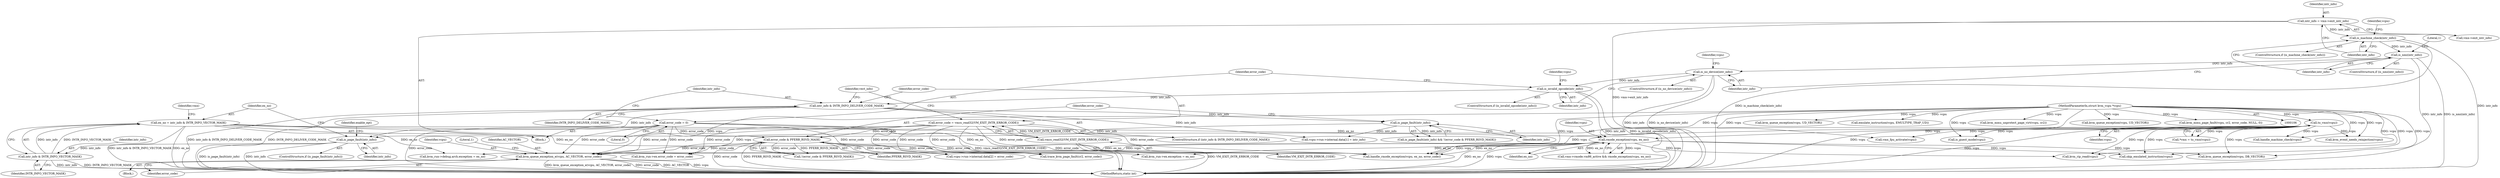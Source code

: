 digraph "0_linux_ef85b67385436ddc1998f45f1d6a210f935b3388@pointer" {
"1000319" [label="(Call,kvm_queue_exception_e(vcpu, AC_VECTOR, error_code))"];
"1000112" [label="(Call,to_vmx(vcpu))"];
"1000107" [label="(MethodParameterIn,struct kvm_vcpu *vcpu)"];
"1000307" [label="(Call,rmode_exception(vcpu, ex_no))"];
"1000295" [label="(Call,ex_no = intr_info & INTR_INFO_VECTOR_MASK)"];
"1000297" [label="(Call,intr_info & INTR_INFO_VECTOR_MASK)"];
"1000270" [label="(Call,is_page_fault(intr_info))"];
"1000188" [label="(Call,intr_info & INTR_INFO_DELIVER_CODE_MASK)"];
"1000158" [label="(Call,is_invalid_opcode(intr_info))"];
"1000150" [label="(Call,is_no_device(intr_info))"];
"1000145" [label="(Call,is_nmi(intr_info))"];
"1000139" [label="(Call,is_machine_check(intr_info))"];
"1000133" [label="(Call,intr_info = vmx->exit_intr_info)"];
"1000202" [label="(Call,is_page_fault(intr_info))"];
"1000184" [label="(Call,error_code = 0)"];
"1000205" [label="(Call,error_code & PFERR_RSVD_MASK)"];
"1000191" [label="(Call,error_code = vmcs_read32(VM_EXIT_INTR_ERROR_CODE))"];
"1000193" [label="(Call,vmcs_read32(VM_EXIT_INTR_ERROR_CODE))"];
"1000283" [label="(Call,kvm_event_needs_reinjection(vcpu))"];
"1000201" [label="(Call,is_page_fault(intr_info) && !(error_code & PFERR_RSVD_MASK))"];
"1000444" [label="(Call,kvm_run->ex.error_code = error_code)"];
"1000193" [label="(Call,vmcs_read32(VM_EXIT_INTR_ERROR_CODE))"];
"1000138" [label="(ControlStructure,if (is_machine_check(intr_info)))"];
"1000301" [label="(Call,vmx->rmode.vm86_active && rmode_exception(vcpu, ex_no))"];
"1000206" [label="(Identifier,error_code)"];
"1000204" [label="(Call,!(error_code & PFERR_RSVD_MASK))"];
"1000322" [label="(Identifier,error_code)"];
"1000110" [label="(Call,*vmx = to_vmx(vcpu))"];
"1000153" [label="(Call,vmx_fpu_activate(vcpu))"];
"1000185" [label="(Identifier,error_code)"];
"1000157" [label="(ControlStructure,if (is_invalid_opcode(intr_info)))"];
"1000151" [label="(Identifier,intr_info)"];
"1000187" [label="(ControlStructure,if (intr_info & INTR_INFO_DELIVER_CODE_MASK))"];
"1000179" [label="(Call,kvm_queue_exception(vcpu, UD_VECTOR))"];
"1000148" [label="(Literal,1)"];
"1000107" [label="(MethodParameterIn,struct kvm_vcpu *vcpu)"];
"1000172" [label="(Call,emulate_instruction(vcpu, EMULTYPE_TRAP_UD))"];
"1000158" [label="(Call,is_invalid_opcode(intr_info))"];
"1000296" [label="(Identifier,ex_no)"];
"1000317" [label="(Block,)"];
"1000363" [label="(Call,kvm_queue_exception(vcpu, DB_VECTOR))"];
"1000319" [label="(Call,kvm_queue_exception_e(vcpu, AC_VECTOR, error_code))"];
"1000113" [label="(Identifier,vcpu)"];
"1000145" [label="(Call,is_nmi(intr_info))"];
"1000270" [label="(Call,is_page_fault(intr_info))"];
"1000112" [label="(Call,to_vmx(vcpu))"];
"1000299" [label="(Identifier,INTR_INFO_VECTOR_MASK)"];
"1000274" [label="(Identifier,enable_ept)"];
"1000146" [label="(Identifier,intr_info)"];
"1000298" [label="(Identifier,intr_info)"];
"1000245" [label="(Call,vcpu->run->internal.data[1] = intr_info)"];
"1000324" [label="(Literal,1)"];
"1000162" [label="(Call,is_guest_mode(vcpu))"];
"1000140" [label="(Identifier,intr_info)"];
"1000202" [label="(Call,is_page_fault(intr_info))"];
"1000271" [label="(Identifier,intr_info)"];
"1000194" [label="(Identifier,VM_EXIT_INTR_ERROR_CODE)"];
"1000308" [label="(Identifier,vcpu)"];
"1000198" [label="(Identifier,vect_info)"];
"1000437" [label="(Call,kvm_run->ex.exception = ex_no)"];
"1000407" [label="(Call,kvm_rip_read(vcpu))"];
"1000304" [label="(Identifier,vmx)"];
"1000135" [label="(Call,vmx->exit_intr_info)"];
"1000205" [label="(Call,error_code & PFERR_RSVD_MASK)"];
"1000150" [label="(Call,is_no_device(intr_info))"];
"1000454" [label="(MethodReturn,static int)"];
"1000269" [label="(ControlStructure,if (is_page_fault(intr_info)))"];
"1000188" [label="(Call,intr_info & INTR_INFO_DELIVER_CODE_MASK)"];
"1000133" [label="(Call,intr_info = vmx->exit_intr_info)"];
"1000307" [label="(Call,rmode_exception(vcpu, ex_no))"];
"1000149" [label="(ControlStructure,if (is_no_device(intr_info)))"];
"1000311" [label="(Call,handle_rmode_exception(vcpu, ex_no, error_code))"];
"1000184" [label="(Call,error_code = 0)"];
"1000321" [label="(Identifier,AC_VECTOR)"];
"1000142" [label="(Call,handle_machine_check(vcpu))"];
"1000421" [label="(Call,kvm_run->debug.arch.exception = ex_no)"];
"1000159" [label="(Identifier,intr_info)"];
"1000285" [label="(Call,kvm_mmu_unprotect_page_virt(vcpu, cr2))"];
"1000163" [label="(Identifier,vcpu)"];
"1000144" [label="(ControlStructure,if (is_nmi(intr_info)))"];
"1000154" [label="(Identifier,vcpu)"];
"1000139" [label="(Call,is_machine_check(intr_info))"];
"1000256" [label="(Call,vcpu->run->internal.data[2] = error_code)"];
"1000108" [label="(Block,)"];
"1000320" [label="(Identifier,vcpu)"];
"1000203" [label="(Identifier,intr_info)"];
"1000361" [label="(Call,skip_emulated_instruction(vcpu))"];
"1000297" [label="(Call,intr_info & INTR_INFO_VECTOR_MASK)"];
"1000165" [label="(Call,kvm_queue_exception(vcpu, UD_VECTOR))"];
"1000189" [label="(Identifier,intr_info)"];
"1000191" [label="(Call,error_code = vmcs_read32(VM_EXIT_INTR_ERROR_CODE))"];
"1000143" [label="(Identifier,vcpu)"];
"1000309" [label="(Identifier,ex_no)"];
"1000295" [label="(Call,ex_no = intr_info & INTR_INFO_VECTOR_MASK)"];
"1000186" [label="(Literal,0)"];
"1000190" [label="(Identifier,INTR_INFO_DELIVER_CODE_MASK)"];
"1000192" [label="(Identifier,error_code)"];
"1000207" [label="(Identifier,PFERR_RSVD_MASK)"];
"1000279" [label="(Call,trace_kvm_page_fault(cr2, error_code))"];
"1000134" [label="(Identifier,intr_info)"];
"1000289" [label="(Call,kvm_mmu_page_fault(vcpu, cr2, error_code, NULL, 0))"];
"1000319" -> "1000317"  [label="AST: "];
"1000319" -> "1000322"  [label="CFG: "];
"1000320" -> "1000319"  [label="AST: "];
"1000321" -> "1000319"  [label="AST: "];
"1000322" -> "1000319"  [label="AST: "];
"1000324" -> "1000319"  [label="CFG: "];
"1000319" -> "1000454"  [label="DDG: kvm_queue_exception_e(vcpu, AC_VECTOR, error_code)"];
"1000319" -> "1000454"  [label="DDG: error_code"];
"1000319" -> "1000454"  [label="DDG: AC_VECTOR"];
"1000319" -> "1000454"  [label="DDG: vcpu"];
"1000112" -> "1000319"  [label="DDG: vcpu"];
"1000307" -> "1000319"  [label="DDG: vcpu"];
"1000107" -> "1000319"  [label="DDG: vcpu"];
"1000184" -> "1000319"  [label="DDG: error_code"];
"1000205" -> "1000319"  [label="DDG: error_code"];
"1000191" -> "1000319"  [label="DDG: error_code"];
"1000112" -> "1000110"  [label="AST: "];
"1000112" -> "1000113"  [label="CFG: "];
"1000113" -> "1000112"  [label="AST: "];
"1000110" -> "1000112"  [label="CFG: "];
"1000112" -> "1000454"  [label="DDG: vcpu"];
"1000112" -> "1000110"  [label="DDG: vcpu"];
"1000107" -> "1000112"  [label="DDG: vcpu"];
"1000112" -> "1000142"  [label="DDG: vcpu"];
"1000112" -> "1000153"  [label="DDG: vcpu"];
"1000112" -> "1000162"  [label="DDG: vcpu"];
"1000112" -> "1000283"  [label="DDG: vcpu"];
"1000112" -> "1000307"  [label="DDG: vcpu"];
"1000112" -> "1000311"  [label="DDG: vcpu"];
"1000112" -> "1000361"  [label="DDG: vcpu"];
"1000112" -> "1000363"  [label="DDG: vcpu"];
"1000112" -> "1000407"  [label="DDG: vcpu"];
"1000107" -> "1000106"  [label="AST: "];
"1000107" -> "1000454"  [label="DDG: vcpu"];
"1000107" -> "1000142"  [label="DDG: vcpu"];
"1000107" -> "1000153"  [label="DDG: vcpu"];
"1000107" -> "1000162"  [label="DDG: vcpu"];
"1000107" -> "1000165"  [label="DDG: vcpu"];
"1000107" -> "1000172"  [label="DDG: vcpu"];
"1000107" -> "1000179"  [label="DDG: vcpu"];
"1000107" -> "1000283"  [label="DDG: vcpu"];
"1000107" -> "1000285"  [label="DDG: vcpu"];
"1000107" -> "1000289"  [label="DDG: vcpu"];
"1000107" -> "1000307"  [label="DDG: vcpu"];
"1000107" -> "1000311"  [label="DDG: vcpu"];
"1000107" -> "1000361"  [label="DDG: vcpu"];
"1000107" -> "1000363"  [label="DDG: vcpu"];
"1000107" -> "1000407"  [label="DDG: vcpu"];
"1000307" -> "1000301"  [label="AST: "];
"1000307" -> "1000309"  [label="CFG: "];
"1000308" -> "1000307"  [label="AST: "];
"1000309" -> "1000307"  [label="AST: "];
"1000301" -> "1000307"  [label="CFG: "];
"1000307" -> "1000454"  [label="DDG: ex_no"];
"1000307" -> "1000454"  [label="DDG: vcpu"];
"1000307" -> "1000301"  [label="DDG: vcpu"];
"1000307" -> "1000301"  [label="DDG: ex_no"];
"1000295" -> "1000307"  [label="DDG: ex_no"];
"1000307" -> "1000311"  [label="DDG: vcpu"];
"1000307" -> "1000311"  [label="DDG: ex_no"];
"1000307" -> "1000361"  [label="DDG: vcpu"];
"1000307" -> "1000363"  [label="DDG: vcpu"];
"1000307" -> "1000407"  [label="DDG: vcpu"];
"1000307" -> "1000421"  [label="DDG: ex_no"];
"1000307" -> "1000437"  [label="DDG: ex_no"];
"1000295" -> "1000108"  [label="AST: "];
"1000295" -> "1000297"  [label="CFG: "];
"1000296" -> "1000295"  [label="AST: "];
"1000297" -> "1000295"  [label="AST: "];
"1000304" -> "1000295"  [label="CFG: "];
"1000295" -> "1000454"  [label="DDG: ex_no"];
"1000295" -> "1000454"  [label="DDG: intr_info & INTR_INFO_VECTOR_MASK"];
"1000297" -> "1000295"  [label="DDG: intr_info"];
"1000297" -> "1000295"  [label="DDG: INTR_INFO_VECTOR_MASK"];
"1000295" -> "1000311"  [label="DDG: ex_no"];
"1000295" -> "1000421"  [label="DDG: ex_no"];
"1000295" -> "1000437"  [label="DDG: ex_no"];
"1000297" -> "1000299"  [label="CFG: "];
"1000298" -> "1000297"  [label="AST: "];
"1000299" -> "1000297"  [label="AST: "];
"1000297" -> "1000454"  [label="DDG: intr_info"];
"1000297" -> "1000454"  [label="DDG: INTR_INFO_VECTOR_MASK"];
"1000270" -> "1000297"  [label="DDG: intr_info"];
"1000270" -> "1000269"  [label="AST: "];
"1000270" -> "1000271"  [label="CFG: "];
"1000271" -> "1000270"  [label="AST: "];
"1000274" -> "1000270"  [label="CFG: "];
"1000296" -> "1000270"  [label="CFG: "];
"1000270" -> "1000454"  [label="DDG: is_page_fault(intr_info)"];
"1000270" -> "1000454"  [label="DDG: intr_info"];
"1000188" -> "1000270"  [label="DDG: intr_info"];
"1000202" -> "1000270"  [label="DDG: intr_info"];
"1000188" -> "1000187"  [label="AST: "];
"1000188" -> "1000190"  [label="CFG: "];
"1000189" -> "1000188"  [label="AST: "];
"1000190" -> "1000188"  [label="AST: "];
"1000192" -> "1000188"  [label="CFG: "];
"1000198" -> "1000188"  [label="CFG: "];
"1000188" -> "1000454"  [label="DDG: intr_info & INTR_INFO_DELIVER_CODE_MASK"];
"1000188" -> "1000454"  [label="DDG: INTR_INFO_DELIVER_CODE_MASK"];
"1000158" -> "1000188"  [label="DDG: intr_info"];
"1000188" -> "1000202"  [label="DDG: intr_info"];
"1000188" -> "1000245"  [label="DDG: intr_info"];
"1000158" -> "1000157"  [label="AST: "];
"1000158" -> "1000159"  [label="CFG: "];
"1000159" -> "1000158"  [label="AST: "];
"1000163" -> "1000158"  [label="CFG: "];
"1000185" -> "1000158"  [label="CFG: "];
"1000158" -> "1000454"  [label="DDG: intr_info"];
"1000158" -> "1000454"  [label="DDG: is_invalid_opcode(intr_info)"];
"1000150" -> "1000158"  [label="DDG: intr_info"];
"1000150" -> "1000149"  [label="AST: "];
"1000150" -> "1000151"  [label="CFG: "];
"1000151" -> "1000150"  [label="AST: "];
"1000154" -> "1000150"  [label="CFG: "];
"1000159" -> "1000150"  [label="CFG: "];
"1000150" -> "1000454"  [label="DDG: intr_info"];
"1000150" -> "1000454"  [label="DDG: is_no_device(intr_info)"];
"1000145" -> "1000150"  [label="DDG: intr_info"];
"1000145" -> "1000144"  [label="AST: "];
"1000145" -> "1000146"  [label="CFG: "];
"1000146" -> "1000145"  [label="AST: "];
"1000148" -> "1000145"  [label="CFG: "];
"1000151" -> "1000145"  [label="CFG: "];
"1000145" -> "1000454"  [label="DDG: is_nmi(intr_info)"];
"1000145" -> "1000454"  [label="DDG: intr_info"];
"1000139" -> "1000145"  [label="DDG: intr_info"];
"1000139" -> "1000138"  [label="AST: "];
"1000139" -> "1000140"  [label="CFG: "];
"1000140" -> "1000139"  [label="AST: "];
"1000143" -> "1000139"  [label="CFG: "];
"1000146" -> "1000139"  [label="CFG: "];
"1000139" -> "1000454"  [label="DDG: is_machine_check(intr_info)"];
"1000139" -> "1000454"  [label="DDG: intr_info"];
"1000133" -> "1000139"  [label="DDG: intr_info"];
"1000133" -> "1000108"  [label="AST: "];
"1000133" -> "1000135"  [label="CFG: "];
"1000134" -> "1000133"  [label="AST: "];
"1000135" -> "1000133"  [label="AST: "];
"1000140" -> "1000133"  [label="CFG: "];
"1000133" -> "1000454"  [label="DDG: vmx->exit_intr_info"];
"1000202" -> "1000201"  [label="AST: "];
"1000202" -> "1000203"  [label="CFG: "];
"1000203" -> "1000202"  [label="AST: "];
"1000206" -> "1000202"  [label="CFG: "];
"1000201" -> "1000202"  [label="CFG: "];
"1000202" -> "1000201"  [label="DDG: intr_info"];
"1000202" -> "1000245"  [label="DDG: intr_info"];
"1000184" -> "1000108"  [label="AST: "];
"1000184" -> "1000186"  [label="CFG: "];
"1000185" -> "1000184"  [label="AST: "];
"1000186" -> "1000184"  [label="AST: "];
"1000189" -> "1000184"  [label="CFG: "];
"1000184" -> "1000454"  [label="DDG: error_code"];
"1000184" -> "1000205"  [label="DDG: error_code"];
"1000184" -> "1000256"  [label="DDG: error_code"];
"1000184" -> "1000279"  [label="DDG: error_code"];
"1000184" -> "1000311"  [label="DDG: error_code"];
"1000184" -> "1000444"  [label="DDG: error_code"];
"1000205" -> "1000204"  [label="AST: "];
"1000205" -> "1000207"  [label="CFG: "];
"1000206" -> "1000205"  [label="AST: "];
"1000207" -> "1000205"  [label="AST: "];
"1000204" -> "1000205"  [label="CFG: "];
"1000205" -> "1000454"  [label="DDG: error_code"];
"1000205" -> "1000454"  [label="DDG: PFERR_RSVD_MASK"];
"1000205" -> "1000204"  [label="DDG: error_code"];
"1000205" -> "1000204"  [label="DDG: PFERR_RSVD_MASK"];
"1000191" -> "1000205"  [label="DDG: error_code"];
"1000205" -> "1000256"  [label="DDG: error_code"];
"1000205" -> "1000279"  [label="DDG: error_code"];
"1000205" -> "1000311"  [label="DDG: error_code"];
"1000205" -> "1000444"  [label="DDG: error_code"];
"1000191" -> "1000187"  [label="AST: "];
"1000191" -> "1000193"  [label="CFG: "];
"1000192" -> "1000191"  [label="AST: "];
"1000193" -> "1000191"  [label="AST: "];
"1000198" -> "1000191"  [label="CFG: "];
"1000191" -> "1000454"  [label="DDG: vmcs_read32(VM_EXIT_INTR_ERROR_CODE)"];
"1000191" -> "1000454"  [label="DDG: error_code"];
"1000193" -> "1000191"  [label="DDG: VM_EXIT_INTR_ERROR_CODE"];
"1000191" -> "1000256"  [label="DDG: error_code"];
"1000191" -> "1000279"  [label="DDG: error_code"];
"1000191" -> "1000311"  [label="DDG: error_code"];
"1000191" -> "1000444"  [label="DDG: error_code"];
"1000193" -> "1000194"  [label="CFG: "];
"1000194" -> "1000193"  [label="AST: "];
"1000193" -> "1000454"  [label="DDG: VM_EXIT_INTR_ERROR_CODE"];
}
